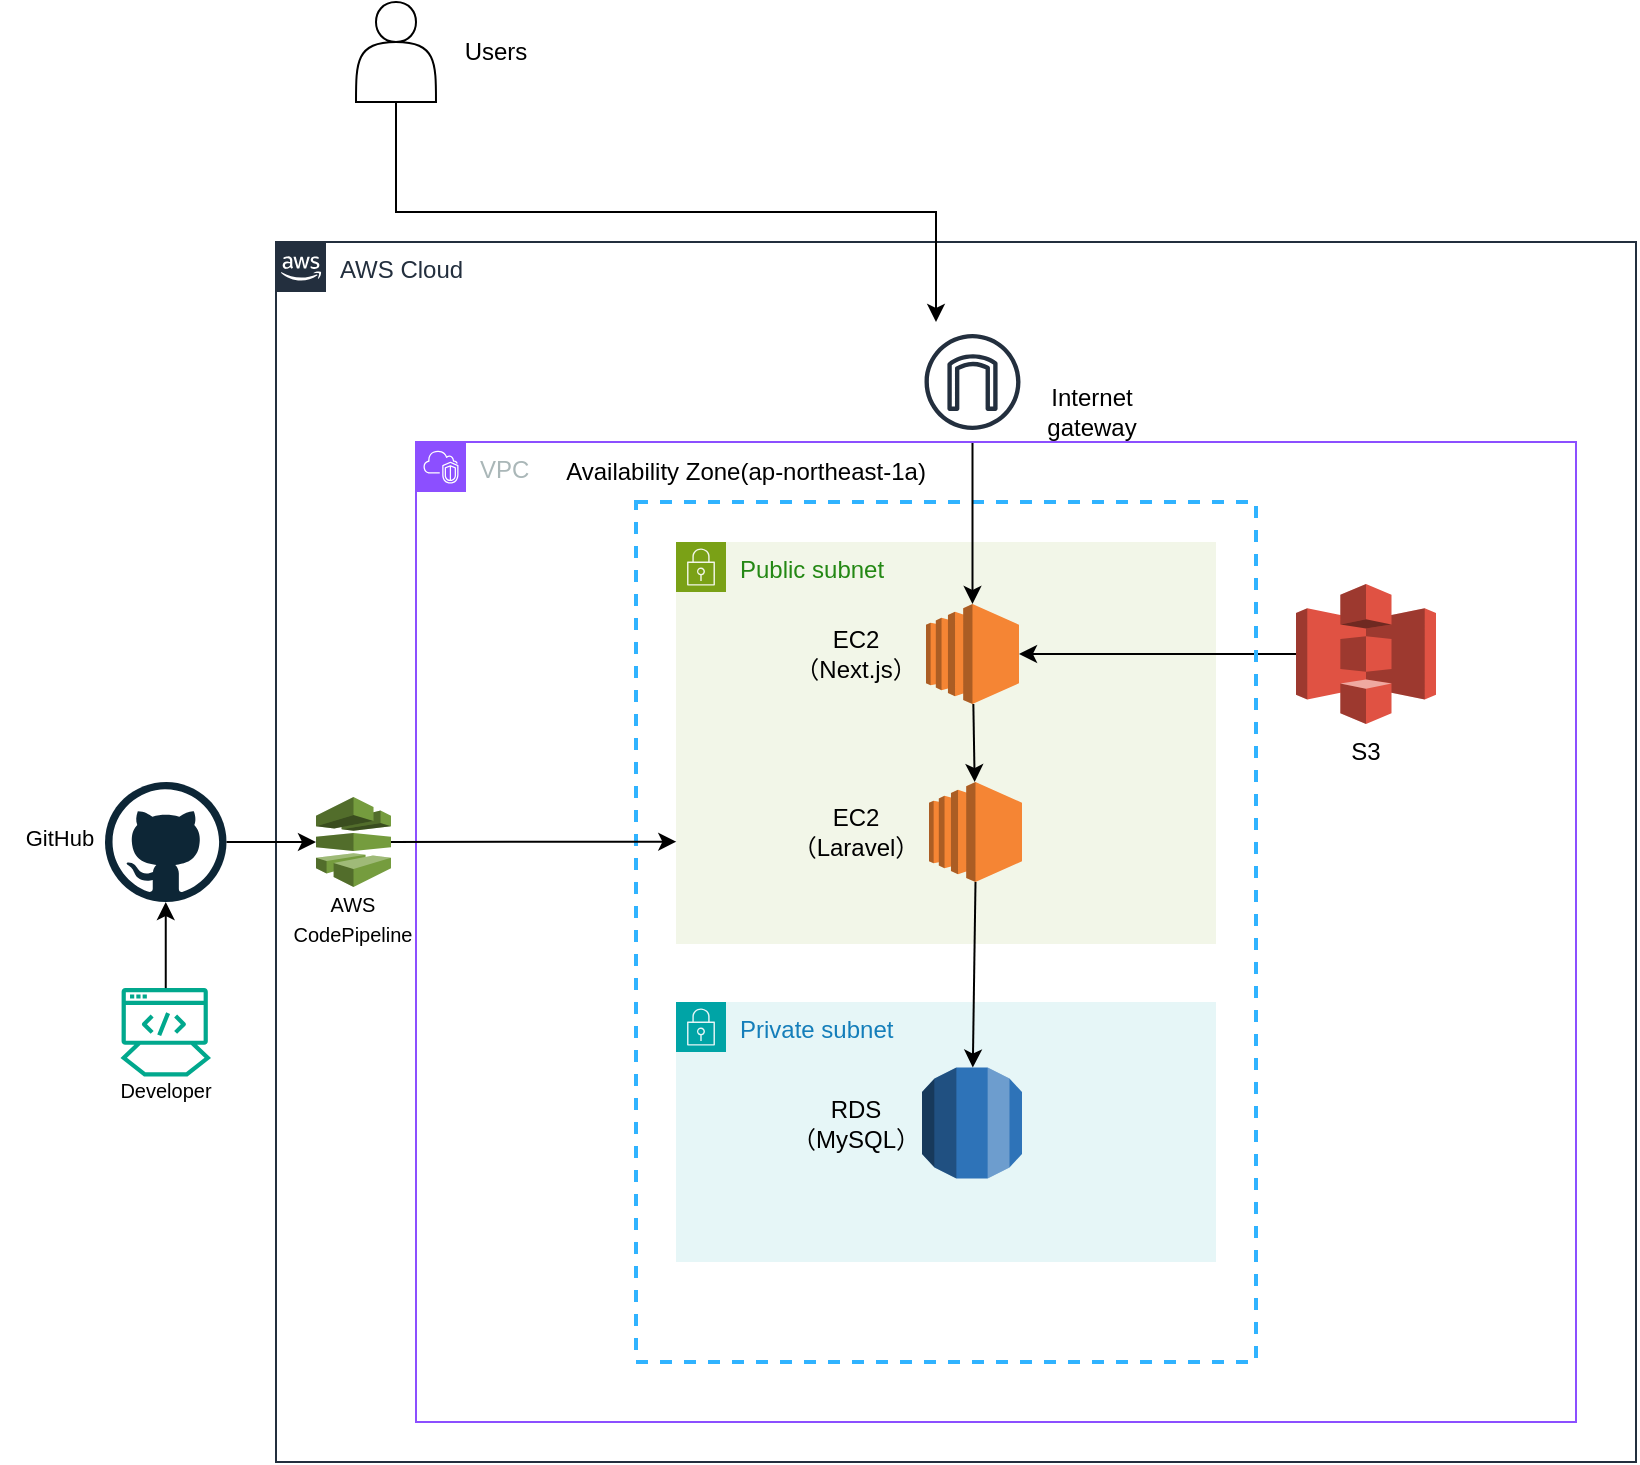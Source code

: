 <mxfile version="24.4.13" type="device">
  <diagram id="Ht1M8jgEwFfnCIfOTk4-" name="Page-1">
    <mxGraphModel dx="1969" dy="965" grid="1" gridSize="10" guides="1" tooltips="1" connect="1" arrows="1" fold="1" page="1" pageScale="1" pageWidth="1169" pageHeight="827" math="0" shadow="0">
      <root>
        <mxCell id="0" />
        <mxCell id="1" parent="0" />
        <mxCell id="UEzPUAAOIrF-is8g5C7q-74" value="AWS Cloud" style="points=[[0,0],[0.25,0],[0.5,0],[0.75,0],[1,0],[1,0.25],[1,0.5],[1,0.75],[1,1],[0.75,1],[0.5,1],[0.25,1],[0,1],[0,0.75],[0,0.5],[0,0.25]];outlineConnect=0;gradientColor=none;html=1;whiteSpace=wrap;fontSize=12;fontStyle=0;shape=mxgraph.aws4.group;grIcon=mxgraph.aws4.group_aws_cloud_alt;strokeColor=#232F3E;fillColor=none;verticalAlign=top;align=left;spacingLeft=30;fontColor=#232F3E;dashed=0;labelBackgroundColor=#ffffff;container=0;pointerEvents=0;collapsible=0;recursiveResize=0;" parent="1" vertex="1">
          <mxGeometry x="290" y="190" width="680" height="610" as="geometry" />
        </mxCell>
        <mxCell id="B8dhtAWKyEaFYcLBXjtr-7" value="Public subnet" style="points=[[0,0],[0.25,0],[0.5,0],[0.75,0],[1,0],[1,0.25],[1,0.5],[1,0.75],[1,1],[0.75,1],[0.5,1],[0.25,1],[0,1],[0,0.75],[0,0.5],[0,0.25]];outlineConnect=0;gradientColor=none;html=1;whiteSpace=wrap;fontSize=12;fontStyle=0;container=1;pointerEvents=0;collapsible=0;recursiveResize=0;shape=mxgraph.aws4.group;grIcon=mxgraph.aws4.group_security_group;grStroke=0;strokeColor=#7AA116;fillColor=#F2F6E8;verticalAlign=top;align=left;spacingLeft=30;fontColor=#248814;dashed=0;" parent="1" vertex="1">
          <mxGeometry x="490" y="340" width="270" height="201" as="geometry" />
        </mxCell>
        <mxCell id="JfajqlHU-OUBNJgmzbXL-9" value="&lt;div&gt;EC2&lt;br&gt;&lt;/div&gt;&lt;div&gt;（Next.js）&lt;br&gt;&lt;/div&gt;" style="text;strokeColor=none;align=center;fillColor=none;html=1;verticalAlign=middle;whiteSpace=wrap;rounded=0;" vertex="1" parent="B8dhtAWKyEaFYcLBXjtr-7">
          <mxGeometry x="60" y="41" width="60" height="30" as="geometry" />
        </mxCell>
        <mxCell id="JfajqlHU-OUBNJgmzbXL-1" value="&lt;div&gt;EC2&lt;br&gt;&lt;/div&gt;&lt;div&gt;（Laravel）&lt;br&gt;&lt;/div&gt;" style="text;strokeColor=none;align=center;fillColor=none;html=1;verticalAlign=middle;whiteSpace=wrap;rounded=0;" vertex="1" parent="B8dhtAWKyEaFYcLBXjtr-7">
          <mxGeometry x="60" y="130" width="60" height="30" as="geometry" />
        </mxCell>
        <mxCell id="JfajqlHU-OUBNJgmzbXL-8" value="" style="outlineConnect=0;dashed=0;verticalLabelPosition=bottom;verticalAlign=top;align=center;html=1;shape=mxgraph.aws3.ec2;fillColor=#F58534;gradientColor=none;" vertex="1" parent="B8dhtAWKyEaFYcLBXjtr-7">
          <mxGeometry x="125" y="31" width="46.5" height="50" as="geometry" />
        </mxCell>
        <mxCell id="B8dhtAWKyEaFYcLBXjtr-11" value="Private subnet" style="points=[[0,0],[0.25,0],[0.5,0],[0.75,0],[1,0],[1,0.25],[1,0.5],[1,0.75],[1,1],[0.75,1],[0.5,1],[0.25,1],[0,1],[0,0.75],[0,0.5],[0,0.25]];outlineConnect=0;gradientColor=none;html=1;whiteSpace=wrap;fontSize=12;fontStyle=0;container=1;pointerEvents=0;collapsible=0;recursiveResize=0;shape=mxgraph.aws4.group;grIcon=mxgraph.aws4.group_security_group;grStroke=0;strokeColor=#00A4A6;fillColor=#E6F6F7;verticalAlign=top;align=left;spacingLeft=30;fontColor=#147EBA;dashed=0;" parent="1" vertex="1">
          <mxGeometry x="490" y="570" width="270" height="130" as="geometry" />
        </mxCell>
        <mxCell id="JfajqlHU-OUBNJgmzbXL-10" value="" style="outlineConnect=0;dashed=0;verticalLabelPosition=bottom;verticalAlign=top;align=center;html=1;shape=mxgraph.aws3.rds;fillColor=#2E73B8;gradientColor=none;" vertex="1" parent="B8dhtAWKyEaFYcLBXjtr-11">
          <mxGeometry x="123" y="32.75" width="50" height="55.5" as="geometry" />
        </mxCell>
        <mxCell id="JfajqlHU-OUBNJgmzbXL-12" value="&lt;div&gt;RDS&lt;br&gt;&lt;/div&gt;&lt;div&gt;（MySQL）&lt;br&gt;&lt;/div&gt;" style="text;strokeColor=none;align=center;fillColor=none;html=1;verticalAlign=middle;whiteSpace=wrap;rounded=0;" vertex="1" parent="B8dhtAWKyEaFYcLBXjtr-11">
          <mxGeometry x="60" y="45.5" width="60" height="30" as="geometry" />
        </mxCell>
        <mxCell id="B8dhtAWKyEaFYcLBXjtr-12" value="" style="sketch=0;outlineConnect=0;fontColor=#232F3E;gradientColor=none;strokeColor=#232F3E;fillColor=#ffffff;dashed=0;verticalLabelPosition=bottom;verticalAlign=top;align=center;html=1;fontSize=12;fontStyle=0;aspect=fixed;shape=mxgraph.aws4.resourceIcon;resIcon=mxgraph.aws4.internet_gateway;" parent="1" vertex="1">
          <mxGeometry x="608.25" y="230" width="60" height="60" as="geometry" />
        </mxCell>
        <mxCell id="JfajqlHU-OUBNJgmzbXL-14" value="" style="outlineConnect=0;dashed=0;verticalLabelPosition=bottom;verticalAlign=top;align=center;html=1;shape=mxgraph.aws3.s3;fillColor=#E05243;gradientColor=none;" vertex="1" parent="1">
          <mxGeometry x="800" y="361" width="70" height="70" as="geometry" />
        </mxCell>
        <mxCell id="JfajqlHU-OUBNJgmzbXL-16" value="" style="endArrow=classic;html=1;rounded=0;exitX=0;exitY=0.5;exitDx=0;exitDy=0;exitPerimeter=0;entryX=1;entryY=0.5;entryDx=0;entryDy=0;entryPerimeter=0;" edge="1" parent="1" source="JfajqlHU-OUBNJgmzbXL-14" target="JfajqlHU-OUBNJgmzbXL-8">
          <mxGeometry width="50" height="50" relative="1" as="geometry">
            <mxPoint x="687" y="493" as="sourcePoint" />
            <mxPoint x="877" y="423" as="targetPoint" />
          </mxGeometry>
        </mxCell>
        <mxCell id="JfajqlHU-OUBNJgmzbXL-17" value="S3" style="text;strokeColor=none;align=center;fillColor=none;html=1;verticalAlign=middle;whiteSpace=wrap;rounded=0;" vertex="1" parent="1">
          <mxGeometry x="805" y="430" width="60" height="30" as="geometry" />
        </mxCell>
        <mxCell id="JfajqlHU-OUBNJgmzbXL-21" style="edgeStyle=orthogonalEdgeStyle;rounded=0;orthogonalLoop=1;jettySize=auto;html=1;exitX=0.5;exitY=1;exitDx=0;exitDy=0;" edge="1" parent="1" source="JfajqlHU-OUBNJgmzbXL-19" target="B8dhtAWKyEaFYcLBXjtr-12">
          <mxGeometry relative="1" as="geometry">
            <Array as="points">
              <mxPoint x="350" y="175" />
              <mxPoint x="620" y="175" />
            </Array>
          </mxGeometry>
        </mxCell>
        <mxCell id="JfajqlHU-OUBNJgmzbXL-19" value="" style="shape=actor;whiteSpace=wrap;html=1;" vertex="1" parent="1">
          <mxGeometry x="330" y="70" width="40" height="50" as="geometry" />
        </mxCell>
        <mxCell id="JfajqlHU-OUBNJgmzbXL-23" value="Internet gateway" style="text;strokeColor=none;align=center;fillColor=none;html=1;verticalAlign=middle;whiteSpace=wrap;rounded=0;" vertex="1" parent="1">
          <mxGeometry x="668.25" y="260" width="60" height="30" as="geometry" />
        </mxCell>
        <mxCell id="JfajqlHU-OUBNJgmzbXL-28" value="" style="endArrow=classic;html=1;rounded=0;" edge="1" parent="1" source="JfajqlHU-OUBNJgmzbXL-8" target="JfajqlHU-OUBNJgmzbXL-3">
          <mxGeometry width="50" height="50" relative="1" as="geometry">
            <mxPoint x="610" y="391" as="sourcePoint" />
            <mxPoint x="443" y="415" as="targetPoint" />
          </mxGeometry>
        </mxCell>
        <mxCell id="JfajqlHU-OUBNJgmzbXL-34" value="Users" style="text;strokeColor=none;align=center;fillColor=none;html=1;verticalAlign=middle;whiteSpace=wrap;rounded=0;" vertex="1" parent="1">
          <mxGeometry x="370" y="80" width="60" height="30" as="geometry" />
        </mxCell>
        <mxCell id="JfajqlHU-OUBNJgmzbXL-3" value="" style="outlineConnect=0;dashed=0;verticalLabelPosition=bottom;verticalAlign=top;align=center;html=1;shape=mxgraph.aws3.ec2;fillColor=#F58534;gradientColor=none;" vertex="1" parent="1">
          <mxGeometry x="616.5" y="460" width="46.5" height="50" as="geometry" />
        </mxCell>
        <mxCell id="JfajqlHU-OUBNJgmzbXL-31" value="" style="endArrow=classic;html=1;rounded=0;exitX=0.5;exitY=1;exitDx=0;exitDy=0;exitPerimeter=0;" edge="1" parent="1" source="JfajqlHU-OUBNJgmzbXL-3" target="JfajqlHU-OUBNJgmzbXL-10">
          <mxGeometry width="50" height="50" relative="1" as="geometry">
            <mxPoint x="410" y="440" as="sourcePoint" />
            <mxPoint x="410" y="570" as="targetPoint" />
          </mxGeometry>
        </mxCell>
        <mxCell id="B8dhtAWKyEaFYcLBXjtr-6" value="" style="rounded=0;whiteSpace=wrap;html=1;labelBackgroundColor=none;dashed=1;container=0;pointerEvents=0;collapsible=0;recursiveResize=0;fillColor=none;strokeColor=#30B3FF;strokeWidth=2;shadow=0;fontStyle=1" parent="1" vertex="1">
          <mxGeometry x="470" y="320" width="310" height="430" as="geometry" />
        </mxCell>
        <mxCell id="JfajqlHU-OUBNJgmzbXL-38" value="" style="endArrow=classic;html=1;rounded=0;" edge="1" parent="1" source="B8dhtAWKyEaFYcLBXjtr-12" target="JfajqlHU-OUBNJgmzbXL-8">
          <mxGeometry width="50" height="50" relative="1" as="geometry">
            <mxPoint x="653" y="431" as="sourcePoint" />
            <mxPoint x="653" y="470" as="targetPoint" />
          </mxGeometry>
        </mxCell>
        <mxCell id="JfajqlHU-OUBNJgmzbXL-39" value="VPC" style="points=[[0,0],[0.25,0],[0.5,0],[0.75,0],[1,0],[1,0.25],[1,0.5],[1,0.75],[1,1],[0.75,1],[0.5,1],[0.25,1],[0,1],[0,0.75],[0,0.5],[0,0.25]];outlineConnect=0;gradientColor=none;html=1;whiteSpace=wrap;fontSize=12;fontStyle=0;container=0;pointerEvents=0;collapsible=0;recursiveResize=0;shape=mxgraph.aws4.group;grIcon=mxgraph.aws4.group_vpc2;strokeColor=#8C4FFF;fillColor=none;verticalAlign=top;align=left;spacingLeft=30;fontColor=#AAB7B8;dashed=0;" vertex="1" parent="1">
          <mxGeometry x="360" y="290" width="580" height="490" as="geometry" />
        </mxCell>
        <mxCell id="JfajqlHU-OUBNJgmzbXL-51" value="Availability Zone(ap-northeast-1a)" style="text;strokeColor=none;align=center;fillColor=none;html=1;verticalAlign=middle;whiteSpace=wrap;rounded=0;" vertex="1" parent="1">
          <mxGeometry x="430" y="290" width="190" height="30" as="geometry" />
        </mxCell>
        <mxCell id="JfajqlHU-OUBNJgmzbXL-57" value="" style="sketch=0;outlineConnect=0;fontColor=#232F3E;gradientColor=none;fillColor=#01A88D;strokeColor=none;dashed=0;verticalLabelPosition=bottom;verticalAlign=top;align=center;html=1;fontSize=12;fontStyle=0;aspect=fixed;shape=mxgraph.aws4.mainframe_modernization_developer;" vertex="1" parent="1">
          <mxGeometry x="212.25" y="562.5" width="45.25" height="45.25" as="geometry" />
        </mxCell>
        <mxCell id="JfajqlHU-OUBNJgmzbXL-58" value="&lt;div&gt;&lt;font style=&quot;font-size: 10px;&quot;&gt;Developer&lt;/font&gt;&lt;/div&gt;" style="text;html=1;align=center;verticalAlign=middle;whiteSpace=wrap;rounded=0;" vertex="1" parent="1">
          <mxGeometry x="190.13" y="607.75" width="89.5" height="12.25" as="geometry" />
        </mxCell>
        <mxCell id="JfajqlHU-OUBNJgmzbXL-61" value="" style="dashed=0;outlineConnect=0;html=1;align=center;labelPosition=center;verticalLabelPosition=bottom;verticalAlign=top;shape=mxgraph.weblogos.github" vertex="1" parent="1">
          <mxGeometry x="204.5" y="460" width="60.75" height="60" as="geometry" />
        </mxCell>
        <mxCell id="JfajqlHU-OUBNJgmzbXL-62" value="&lt;font style=&quot;font-size: 11px;&quot;&gt;GitHub&lt;/font&gt;" style="text;html=1;align=center;verticalAlign=middle;whiteSpace=wrap;rounded=0;" vertex="1" parent="1">
          <mxGeometry x="152.25" y="472.5" width="60" height="30" as="geometry" />
        </mxCell>
        <mxCell id="JfajqlHU-OUBNJgmzbXL-64" value="" style="outlineConnect=0;dashed=0;verticalLabelPosition=bottom;verticalAlign=top;align=center;html=1;shape=mxgraph.aws3.codepipeline;fillColor=#759C3E;gradientColor=none;" vertex="1" parent="1">
          <mxGeometry x="310" y="467.5" width="37.5" height="45" as="geometry" />
        </mxCell>
        <mxCell id="JfajqlHU-OUBNJgmzbXL-67" value="" style="endArrow=classic;html=1;rounded=0;" edge="1" parent="1" source="JfajqlHU-OUBNJgmzbXL-57" target="JfajqlHU-OUBNJgmzbXL-61">
          <mxGeometry width="50" height="50" relative="1" as="geometry">
            <mxPoint x="659" y="401" as="sourcePoint" />
            <mxPoint x="659" y="440" as="targetPoint" />
          </mxGeometry>
        </mxCell>
        <mxCell id="JfajqlHU-OUBNJgmzbXL-68" value="" style="endArrow=classic;html=1;rounded=0;entryX=0.065;entryY=0.395;entryDx=0;entryDy=0;entryPerimeter=0;" edge="1" parent="1" source="JfajqlHU-OUBNJgmzbXL-64" target="B8dhtAWKyEaFYcLBXjtr-6">
          <mxGeometry width="50" height="50" relative="1" as="geometry">
            <mxPoint x="245" y="573" as="sourcePoint" />
            <mxPoint x="245" y="530" as="targetPoint" />
          </mxGeometry>
        </mxCell>
        <mxCell id="JfajqlHU-OUBNJgmzbXL-69" value="" style="endArrow=classic;html=1;rounded=0;" edge="1" parent="1" source="JfajqlHU-OUBNJgmzbXL-61" target="JfajqlHU-OUBNJgmzbXL-64">
          <mxGeometry width="50" height="50" relative="1" as="geometry">
            <mxPoint x="245" y="573" as="sourcePoint" />
            <mxPoint x="245" y="530" as="targetPoint" />
          </mxGeometry>
        </mxCell>
        <mxCell id="JfajqlHU-OUBNJgmzbXL-70" value="&lt;div&gt;&lt;font style=&quot;font-size: 10px;&quot;&gt;AWS&lt;/font&gt;&lt;/div&gt;&lt;div&gt;&lt;font style=&quot;font-size: 10px;&quot;&gt;CodePipeline&lt;br&gt;&lt;/font&gt;&lt;/div&gt;" style="text;html=1;align=center;verticalAlign=middle;whiteSpace=wrap;rounded=0;" vertex="1" parent="1">
          <mxGeometry x="298.13" y="512.5" width="61.25" height="30" as="geometry" />
        </mxCell>
      </root>
    </mxGraphModel>
  </diagram>
</mxfile>
